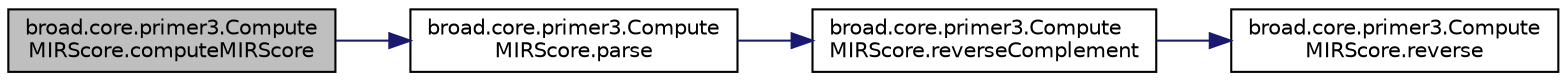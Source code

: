 digraph "broad.core.primer3.ComputeMIRScore.computeMIRScore"
{
  edge [fontname="Helvetica",fontsize="10",labelfontname="Helvetica",labelfontsize="10"];
  node [fontname="Helvetica",fontsize="10",shape=record];
  rankdir="LR";
  Node1 [label="broad.core.primer3.Compute\lMIRScore.computeMIRScore",height=0.2,width=0.4,color="black", fillcolor="grey75", style="filled" fontcolor="black"];
  Node1 -> Node2 [color="midnightblue",fontsize="10",style="solid",fontname="Helvetica"];
  Node2 [label="broad.core.primer3.Compute\lMIRScore.parse",height=0.2,width=0.4,color="black", fillcolor="white", style="filled",URL="$classbroad_1_1core_1_1primer3_1_1_compute_m_i_r_score.html#af2cbf3d25666e5fce194a757170dc04f"];
  Node2 -> Node3 [color="midnightblue",fontsize="10",style="solid",fontname="Helvetica"];
  Node3 [label="broad.core.primer3.Compute\lMIRScore.reverseComplement",height=0.2,width=0.4,color="black", fillcolor="white", style="filled",URL="$classbroad_1_1core_1_1primer3_1_1_compute_m_i_r_score.html#a4c372f97a1dde4c69af88a14a4da43c7"];
  Node3 -> Node4 [color="midnightblue",fontsize="10",style="solid",fontname="Helvetica"];
  Node4 [label="broad.core.primer3.Compute\lMIRScore.reverse",height=0.2,width=0.4,color="black", fillcolor="white", style="filled",URL="$classbroad_1_1core_1_1primer3_1_1_compute_m_i_r_score.html#aab8bf3ea130ca930aa07e0a7cb1fbbf9"];
}
